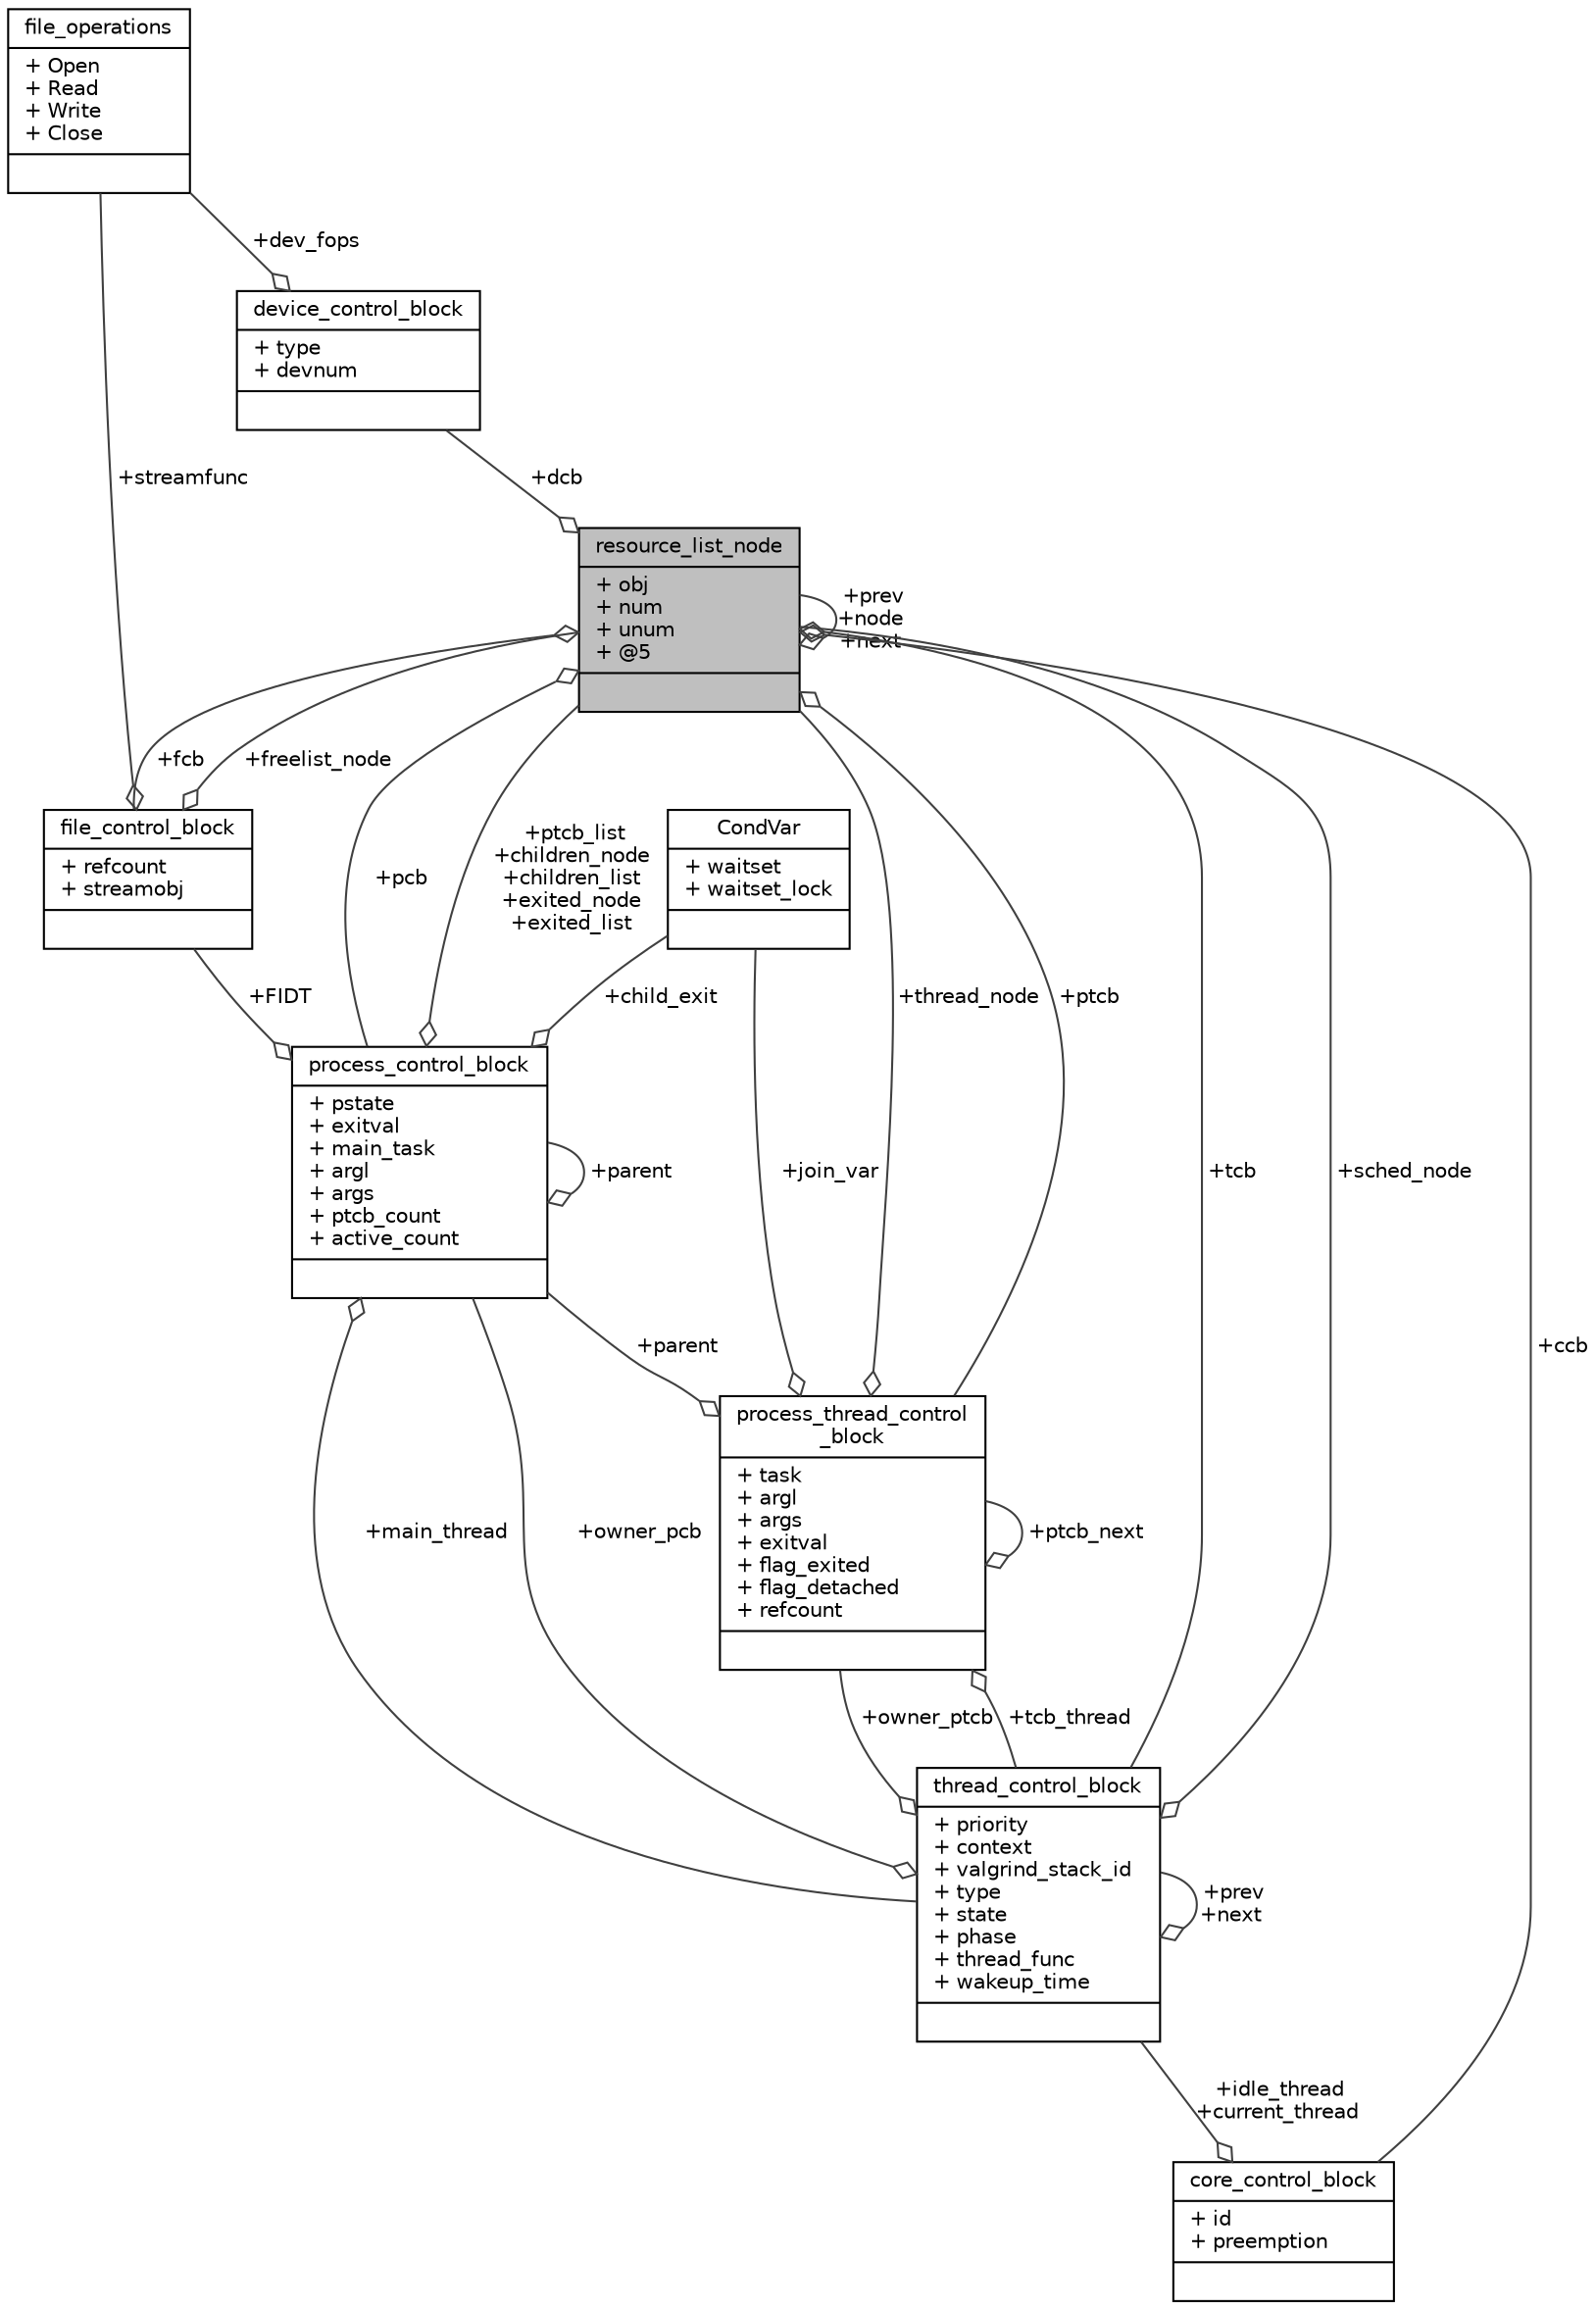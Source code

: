 digraph "resource_list_node"
{
  edge [fontname="Helvetica",fontsize="10",labelfontname="Helvetica",labelfontsize="10"];
  node [fontname="Helvetica",fontsize="10",shape=record];
  Node1 [label="{resource_list_node\n|+ obj\l+ num\l+ unum\l+ @5\l|}",height=0.2,width=0.4,color="black", fillcolor="grey75", style="filled", fontcolor="black"];
  Node2 -> Node1 [color="grey25",fontsize="10",style="solid",label=" +pcb" ,arrowhead="odiamond"];
  Node2 [label="{process_control_block\n|+ pstate\l+ exitval\l+ main_task\l+ argl\l+ args\l+ ptcb_count\l+ active_count\l|}",height=0.2,width=0.4,color="black", fillcolor="white", style="filled",URL="$structprocess__control__block.html",tooltip="Process Control Block. "];
  Node3 -> Node2 [color="grey25",fontsize="10",style="solid",label=" +child_exit" ,arrowhead="odiamond"];
  Node3 [label="{CondVar\n|+ waitset\l+ waitset_lock\l|}",height=0.2,width=0.4,color="black", fillcolor="white", style="filled",URL="$structCondVar.html",tooltip="Condition variables. "];
  Node2 -> Node2 [color="grey25",fontsize="10",style="solid",label=" +parent" ,arrowhead="odiamond"];
  Node1 -> Node2 [color="grey25",fontsize="10",style="solid",label=" +ptcb_list\n+children_node\n+children_list\n+exited_node\n+exited_list" ,arrowhead="odiamond"];
  Node4 -> Node2 [color="grey25",fontsize="10",style="solid",label=" +FIDT" ,arrowhead="odiamond"];
  Node4 [label="{file_control_block\n|+ refcount\l+ streamobj\l|}",height=0.2,width=0.4,color="black", fillcolor="white", style="filled",URL="$structfile__control__block.html",tooltip="The file control block. "];
  Node1 -> Node4 [color="grey25",fontsize="10",style="solid",label=" +freelist_node" ,arrowhead="odiamond"];
  Node5 -> Node4 [color="grey25",fontsize="10",style="solid",label=" +streamfunc" ,arrowhead="odiamond"];
  Node5 [label="{file_operations\n|+ Open\l+ Read\l+ Write\l+ Close\l|}",height=0.2,width=0.4,color="black", fillcolor="white", style="filled",URL="$structfile__operations.html",tooltip="The device-specific file operations table. "];
  Node6 -> Node2 [color="grey25",fontsize="10",style="solid",label=" +main_thread" ,arrowhead="odiamond"];
  Node6 [label="{thread_control_block\n|+ priority\l+ context\l+ valgrind_stack_id\l+ type\l+ state\l+ phase\l+ thread_func\l+ wakeup_time\l|}",height=0.2,width=0.4,color="black", fillcolor="white", style="filled",URL="$structthread__control__block.html"];
  Node2 -> Node6 [color="grey25",fontsize="10",style="solid",label=" +owner_pcb" ,arrowhead="odiamond"];
  Node1 -> Node6 [color="grey25",fontsize="10",style="solid",label=" +sched_node" ,arrowhead="odiamond"];
  Node6 -> Node6 [color="grey25",fontsize="10",style="solid",label=" +prev\n+next" ,arrowhead="odiamond"];
  Node7 -> Node6 [color="grey25",fontsize="10",style="solid",label=" +owner_ptcb" ,arrowhead="odiamond"];
  Node7 [label="{process_thread_control\l_block\n|+ task\l+ argl\l+ args\l+ exitval\l+ flag_exited\l+ flag_detached\l+ refcount\l|}",height=0.2,width=0.4,color="black", fillcolor="white", style="filled",URL="$structprocess__thread__control__block.html",tooltip="The thread control block. "];
  Node3 -> Node7 [color="grey25",fontsize="10",style="solid",label=" +join_var" ,arrowhead="odiamond"];
  Node2 -> Node7 [color="grey25",fontsize="10",style="solid",label=" +parent" ,arrowhead="odiamond"];
  Node1 -> Node7 [color="grey25",fontsize="10",style="solid",label=" +thread_node" ,arrowhead="odiamond"];
  Node6 -> Node7 [color="grey25",fontsize="10",style="solid",label=" +tcb_thread" ,arrowhead="odiamond"];
  Node7 -> Node7 [color="grey25",fontsize="10",style="solid",label=" +ptcb_next" ,arrowhead="odiamond"];
  Node1 -> Node1 [color="grey25",fontsize="10",style="solid",label=" +prev\n+node\n+next" ,arrowhead="odiamond"];
  Node8 -> Node1 [color="grey25",fontsize="10",style="solid",label=" +ccb" ,arrowhead="odiamond"];
  Node8 [label="{core_control_block\n|+ id\l+ preemption\l|}",height=0.2,width=0.4,color="black", fillcolor="white", style="filled",URL="$structcore__control__block.html",tooltip="Core control block. "];
  Node6 -> Node8 [color="grey25",fontsize="10",style="solid",label=" +idle_thread\n+current_thread" ,arrowhead="odiamond"];
  Node9 -> Node1 [color="grey25",fontsize="10",style="solid",label=" +dcb" ,arrowhead="odiamond"];
  Node9 [label="{device_control_block\n|+ type\l+ devnum\l|}",height=0.2,width=0.4,color="black", fillcolor="white", style="filled",URL="$structdevice__control__block.html",tooltip="Device control block. "];
  Node5 -> Node9 [color="grey25",fontsize="10",style="solid",label=" +dev_fops" ,arrowhead="odiamond"];
  Node4 -> Node1 [color="grey25",fontsize="10",style="solid",label=" +fcb" ,arrowhead="odiamond"];
  Node6 -> Node1 [color="grey25",fontsize="10",style="solid",label=" +tcb" ,arrowhead="odiamond"];
  Node7 -> Node1 [color="grey25",fontsize="10",style="solid",label=" +ptcb" ,arrowhead="odiamond"];
}
